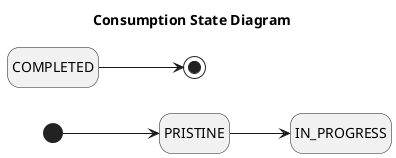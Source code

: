 @startuml "Consumption State Diagram"
title Consumption State Diagram
hide empty description
left to right direction

[*] --> PRISTINE
PRISTINE --> IN_PROGRESS
COMPLETED --> [*]
@enduml
